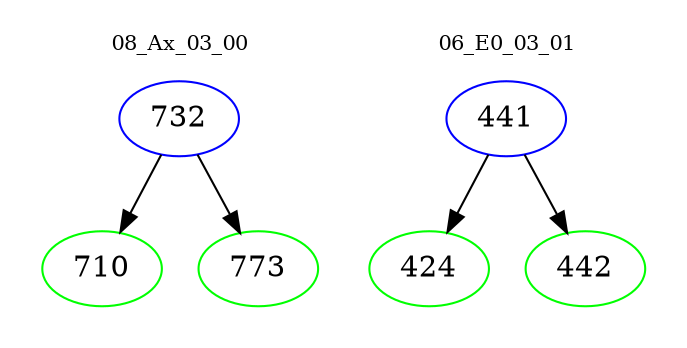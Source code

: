 digraph{
subgraph cluster_0 {
color = white
label = "08_Ax_03_00";
fontsize=10;
T0_732 [label="732", color="blue"]
T0_732 -> T0_710 [color="black"]
T0_710 [label="710", color="green"]
T0_732 -> T0_773 [color="black"]
T0_773 [label="773", color="green"]
}
subgraph cluster_1 {
color = white
label = "06_E0_03_01";
fontsize=10;
T1_441 [label="441", color="blue"]
T1_441 -> T1_424 [color="black"]
T1_424 [label="424", color="green"]
T1_441 -> T1_442 [color="black"]
T1_442 [label="442", color="green"]
}
}
